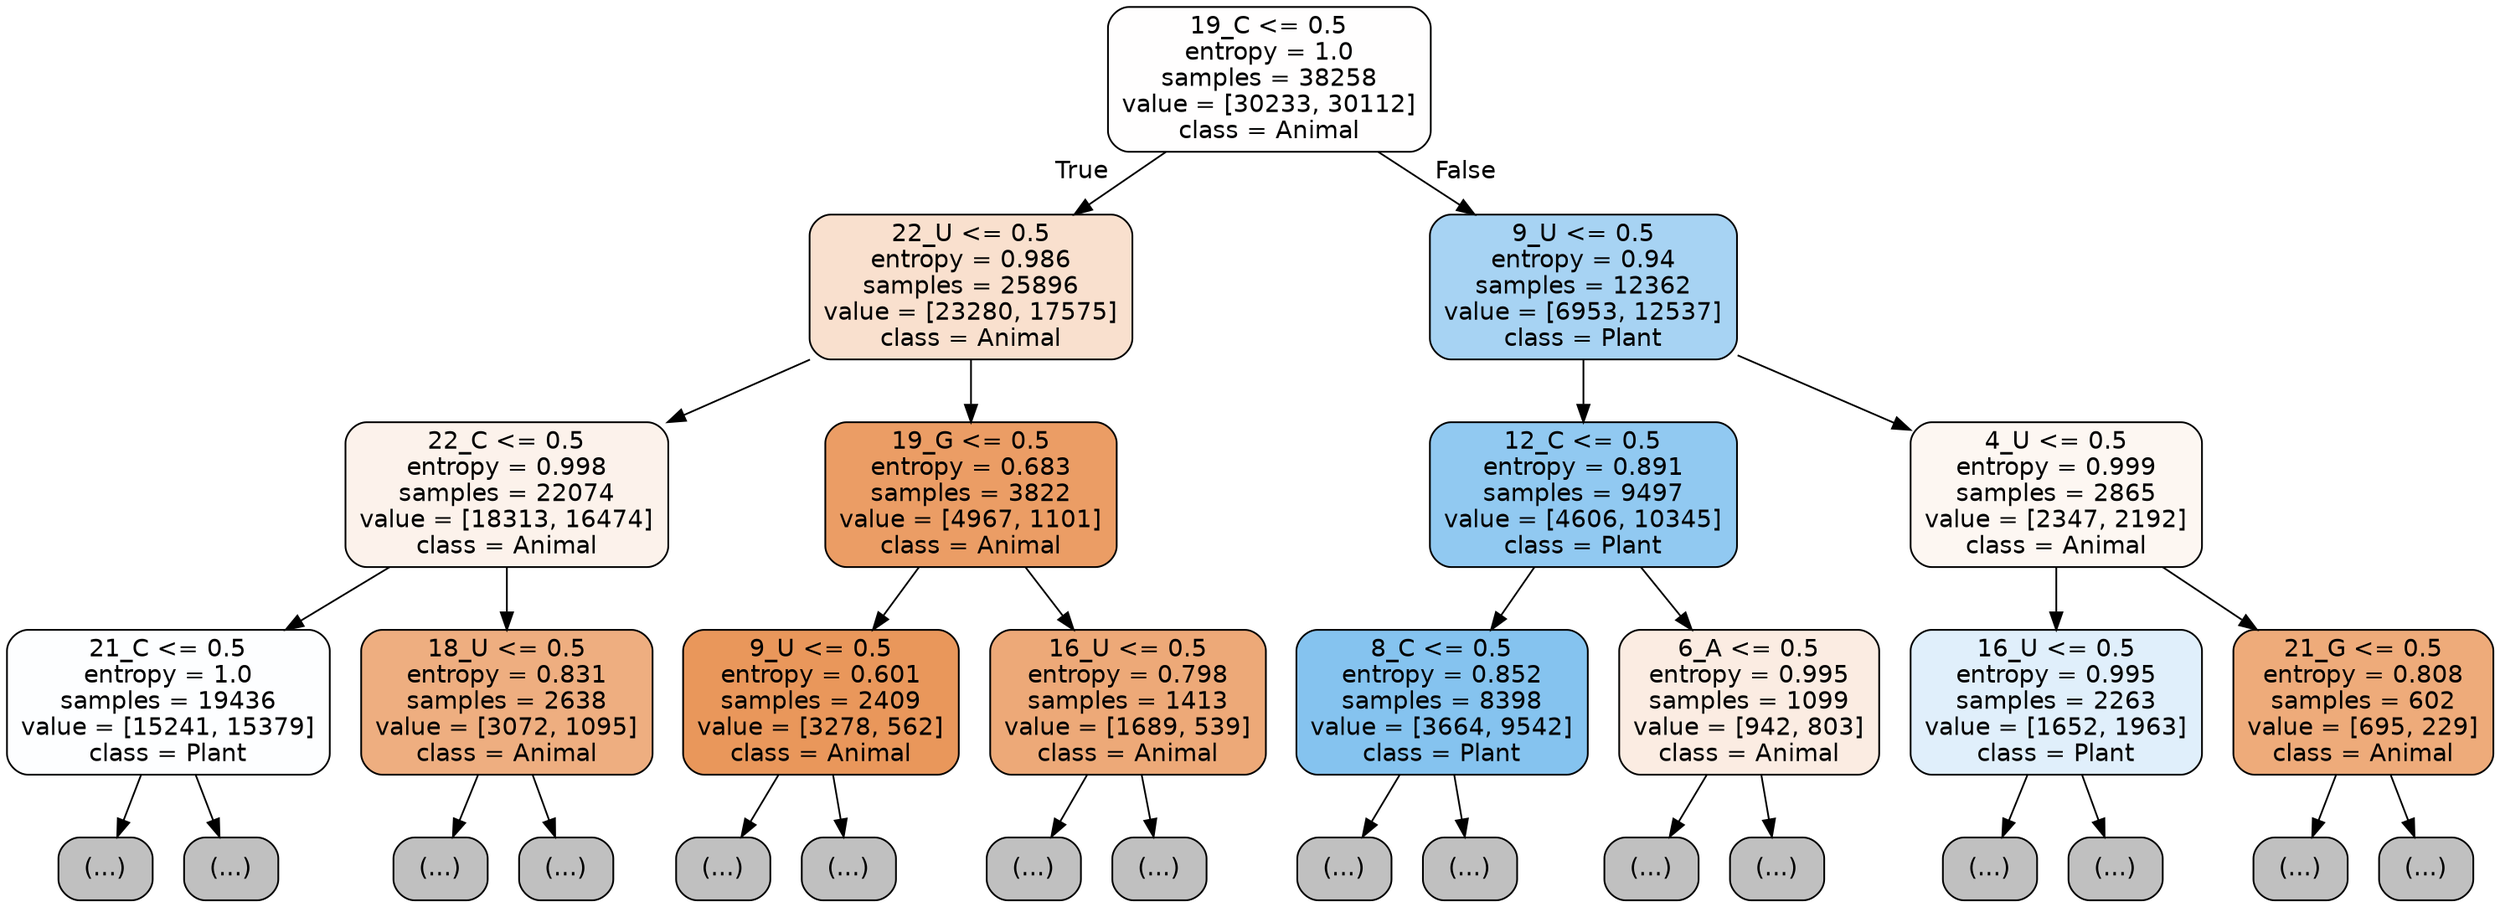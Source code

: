 digraph Tree {
node [shape=box, style="filled, rounded", color="black", fontname="helvetica"] ;
edge [fontname="helvetica"] ;
0 [label="19_C <= 0.5\nentropy = 1.0\nsamples = 38258\nvalue = [30233, 30112]\nclass = Animal", fillcolor="#fffefe"] ;
1 [label="22_U <= 0.5\nentropy = 0.986\nsamples = 25896\nvalue = [23280, 17575]\nclass = Animal", fillcolor="#f9e0ce"] ;
0 -> 1 [labeldistance=2.5, labelangle=45, headlabel="True"] ;
2 [label="22_C <= 0.5\nentropy = 0.998\nsamples = 22074\nvalue = [18313, 16474]\nclass = Animal", fillcolor="#fcf2eb"] ;
1 -> 2 ;
3 [label="21_C <= 0.5\nentropy = 1.0\nsamples = 19436\nvalue = [15241, 15379]\nclass = Plant", fillcolor="#fdfeff"] ;
2 -> 3 ;
4 [label="(...)", fillcolor="#C0C0C0"] ;
3 -> 4 ;
8299 [label="(...)", fillcolor="#C0C0C0"] ;
3 -> 8299 ;
10228 [label="18_U <= 0.5\nentropy = 0.831\nsamples = 2638\nvalue = [3072, 1095]\nclass = Animal", fillcolor="#eeae80"] ;
2 -> 10228 ;
10229 [label="(...)", fillcolor="#C0C0C0"] ;
10228 -> 10229 ;
11242 [label="(...)", fillcolor="#C0C0C0"] ;
10228 -> 11242 ;
11599 [label="19_G <= 0.5\nentropy = 0.683\nsamples = 3822\nvalue = [4967, 1101]\nclass = Animal", fillcolor="#eb9d65"] ;
1 -> 11599 ;
11600 [label="9_U <= 0.5\nentropy = 0.601\nsamples = 2409\nvalue = [3278, 562]\nclass = Animal", fillcolor="#e9975b"] ;
11599 -> 11600 ;
11601 [label="(...)", fillcolor="#C0C0C0"] ;
11600 -> 11601 ;
12172 [label="(...)", fillcolor="#C0C0C0"] ;
11600 -> 12172 ;
12411 [label="16_U <= 0.5\nentropy = 0.798\nsamples = 1413\nvalue = [1689, 539]\nclass = Animal", fillcolor="#eda978"] ;
11599 -> 12411 ;
12412 [label="(...)", fillcolor="#C0C0C0"] ;
12411 -> 12412 ;
12871 [label="(...)", fillcolor="#C0C0C0"] ;
12411 -> 12871 ;
13036 [label="9_U <= 0.5\nentropy = 0.94\nsamples = 12362\nvalue = [6953, 12537]\nclass = Plant", fillcolor="#a7d3f3"] ;
0 -> 13036 [labeldistance=2.5, labelangle=-45, headlabel="False"] ;
13037 [label="12_C <= 0.5\nentropy = 0.891\nsamples = 9497\nvalue = [4606, 10345]\nclass = Plant", fillcolor="#91c9f1"] ;
13036 -> 13037 ;
13038 [label="8_C <= 0.5\nentropy = 0.852\nsamples = 8398\nvalue = [3664, 9542]\nclass = Plant", fillcolor="#85c3ef"] ;
13037 -> 13038 ;
13039 [label="(...)", fillcolor="#C0C0C0"] ;
13038 -> 13039 ;
15046 [label="(...)", fillcolor="#C0C0C0"] ;
13038 -> 15046 ;
15545 [label="6_A <= 0.5\nentropy = 0.995\nsamples = 1099\nvalue = [942, 803]\nclass = Animal", fillcolor="#fbece2"] ;
13037 -> 15545 ;
15546 [label="(...)", fillcolor="#C0C0C0"] ;
15545 -> 15546 ;
15963 [label="(...)", fillcolor="#C0C0C0"] ;
15545 -> 15963 ;
16136 [label="4_U <= 0.5\nentropy = 0.999\nsamples = 2865\nvalue = [2347, 2192]\nclass = Animal", fillcolor="#fdf7f2"] ;
13036 -> 16136 ;
16137 [label="16_U <= 0.5\nentropy = 0.995\nsamples = 2263\nvalue = [1652, 1963]\nclass = Plant", fillcolor="#e0effb"] ;
16136 -> 16137 ;
16138 [label="(...)", fillcolor="#C0C0C0"] ;
16137 -> 16138 ;
16799 [label="(...)", fillcolor="#C0C0C0"] ;
16137 -> 16799 ;
17060 [label="21_G <= 0.5\nentropy = 0.808\nsamples = 602\nvalue = [695, 229]\nclass = Animal", fillcolor="#eeab7a"] ;
16136 -> 17060 ;
17061 [label="(...)", fillcolor="#C0C0C0"] ;
17060 -> 17061 ;
17254 [label="(...)", fillcolor="#C0C0C0"] ;
17060 -> 17254 ;
}